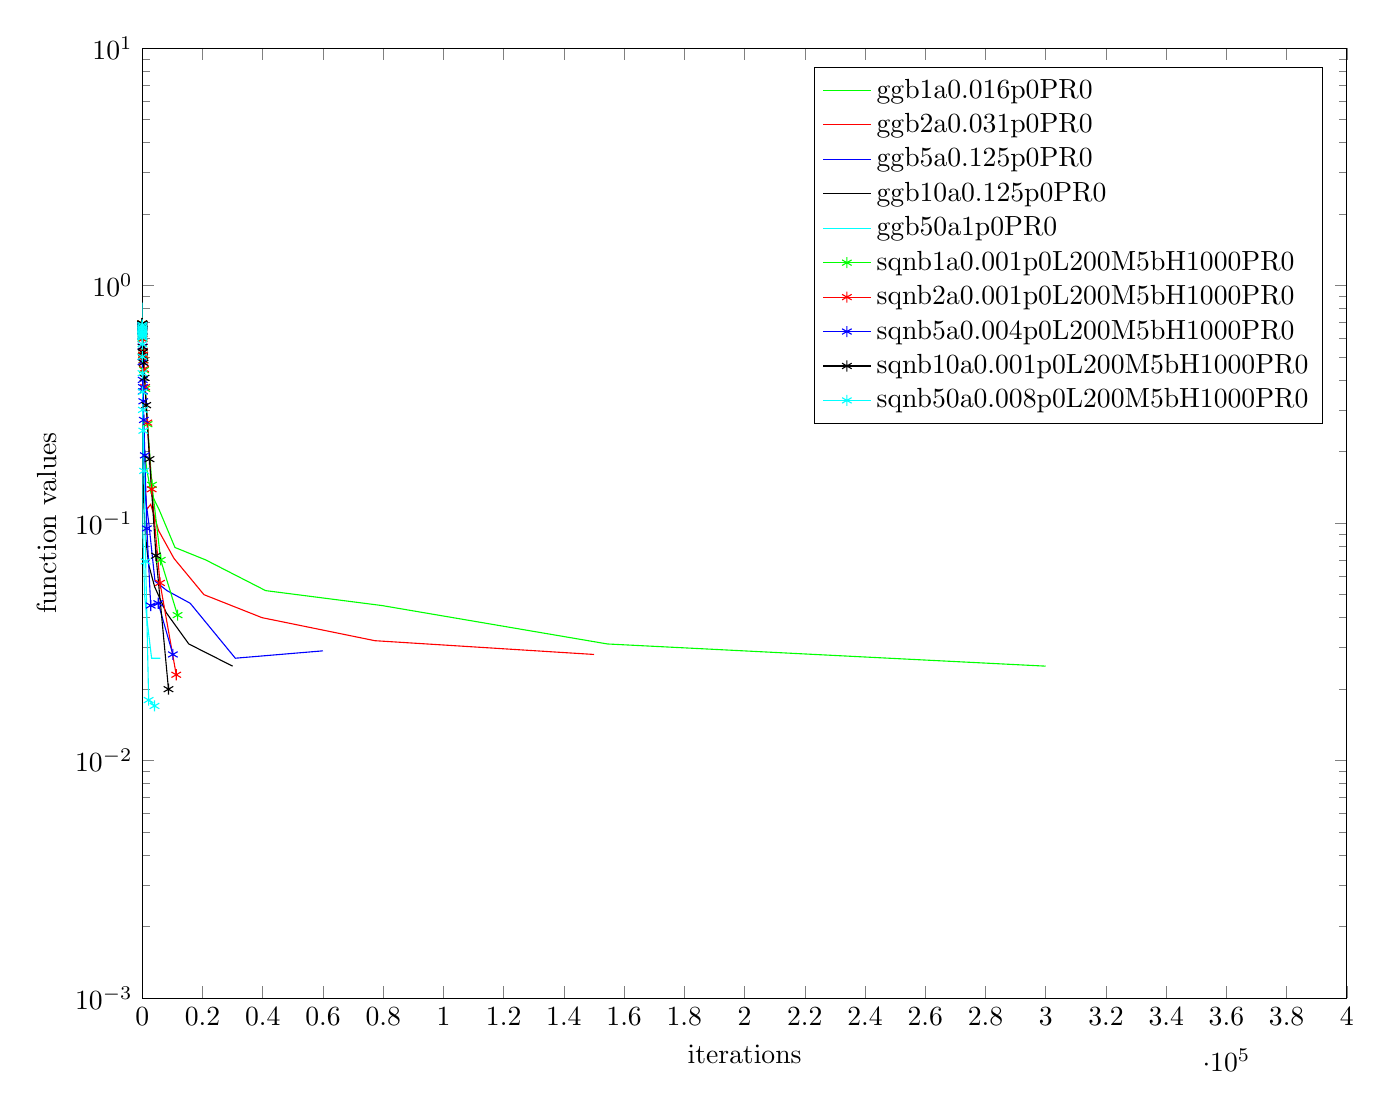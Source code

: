 % This file was created by matlab2tikz v0.4.6 running on MATLAB 8.2.
% Copyright (c) 2008--2014, Nico Schlömer <nico.schloemer@gmail.com>
% All rights reserved.
% Minimal pgfplots version: 1.3
% 
% The latest updates can be retrieved from
%   http://www.mathworks.com/matlabcentral/fileexchange/22022-matlab2tikz
% where you can also make suggestions and rate matlab2tikz.
% 
%
% defining custom colors
\definecolor{mycolor1}{rgb}{0.0,1.0,1.0}%
%
\begin{tikzpicture}

\begin{axis}[%
width=6.023in,
height=4.75in,
scale only axis,
xmin=0,
xmax=400000,
xlabel={iterations},
ymode=log,
ymin=0.001,
ymax=10,
yminorticks=true,
ylabel={function values},
legend style={draw=black,fill=white,legend cell align=left}
]
\addplot [color=green,solid]
  table[row sep=crcr]{
1	0.714	\\
2	0.696	\\
4	0.67	\\
7	0.614	\\
14	0.609	\\
28	0.542	\\
54	0.507	\\
104	0.384	\\
202	0.311	\\
393	0.248	\\
763	0.201	\\
1482	0.169	\\
2879	0.134	\\
5591	0.114	\\
10859	0.079	\\
21088	0.07	\\
40956	0.052	\\
79539	0.045	\\
154473	0.031	\\
300000	0.025	\\
};
\addlegendentry{ggb1a0.016p0PR0};

\addplot [color=red,solid]
  table[row sep=crcr]{
1	0.717	\\
2	0.693	\\
3	0.67	\\
4	0.65	\\
7	0.586	\\
14	0.555	\\
27	0.425	\\
52	0.422	\\
101	0.319	\\
197	0.28	\\
382	0.215	\\
741	0.16	\\
1440	0.114	\\
2796	0.12	\\
5430	0.093	\\
10544	0.071	\\
20478	0.05	\\
39770	0.04	\\
77237	0.032	\\
150000	0.028	\\
};
\addlegendentry{ggb2a0.031p0PR0};

\addplot [color=blue,solid]
  table[row sep=crcr]{
1	0.675	\\
2	0.696	\\
3	0.674	\\
4	0.636	\\
5	0.603	\\
6	0.574	\\
11	0.58	\\
21	0.45	\\
41	0.386	\\
79	0.346	\\
153	0.225	\\
297	0.2	\\
576	0.143	\\
1119	0.126	\\
2172	0.1	\\
4218	0.057	\\
8192	0.052	\\
15908	0.046	\\
30895	0.027	\\
60000	0.029	\\
};
\addlegendentry{ggb5a0.125p0PR0};

\addplot [color=black,solid]
  table[row sep=crcr]{
1	0.625	\\
2	0.535	\\
3	0.526	\\
4	0.508	\\
5	0.508	\\
6	0.479	\\
7	0.452	\\
11	0.356	\\
21	0.288	\\
40	0.251	\\
77	0.213	\\
149	0.18	\\
288	0.147	\\
560	0.116	\\
1086	0.088	\\
2109	0.067	\\
4096	0.054	\\
7954	0.042	\\
15448	0.031	\\
30000	0.025	\\
};
\addlegendentry{ggb10a0.125p0PR0};

\addplot [color=mycolor1,solid]
  table[row sep=crcr]{
1	0.849	\\
2	0.501	\\
3	0.471	\\
4	0.451	\\
5	0.393	\\
6	0.343	\\
7	0.359	\\
8	0.327	\\
9	0.237	\\
10	0.281	\\
16	0.219	\\
30	0.192	\\
58	0.123	\\
112	0.126	\\
218	0.09	\\
422	0.072	\\
820	0.049	\\
1591	0.039	\\
3090	0.027	\\
6000	0.027	\\
};
\addlegendentry{ggb50a1p0PR0};

\addplot [color=green,solid,mark=asterisk,mark options={solid}]
  table[row sep=crcr]{
1	0.694	\\
2	0.692	\\
4	0.688	\\
7	0.68	\\
14	0.678	\\
28	0.664	\\
54	0.643	\\
104	0.599	\\
200	0.531	\\
201	0.531	\\
202	0.53	\\
213	0.528	\\
279	0.512	\\
400	0.486	\\
600	0.441	\\
1000	0.368	\\
1759	0.261	\\
3216	0.145	\\
6117	0.07	\\
11714	0.041	\\
};
\addlegendentry{sqnb1a0.001p0L200M5bH1000PR0};

\addplot [color=red,solid,mark=asterisk,mark options={solid}]
  table[row sep=crcr]{
1	0.693	\\
2	0.692	\\
3	0.69	\\
4	0.688	\\
7	0.685	\\
14	0.674	\\
27	0.659	\\
52	0.636	\\
101	0.595	\\
197	0.529	\\
200	0.528	\\
203	0.527	\\
267	0.512	\\
390	0.484	\\
584	0.446	\\
958	0.374	\\
1679	0.265	\\
3115	0.139	\\
5885	0.056	\\
11272	0.023	\\
};
\addlegendentry{sqnb2a0.001p0L200M5bH1000PR0};

\addplot [color=blue,solid,mark=asterisk,mark options={solid}]
  table[row sep=crcr]{
1	0.689	\\
2	0.681	\\
3	0.679	\\
4	0.673	\\
5	0.667	\\
6	0.665	\\
11	0.645	\\
21	0.613	\\
41	0.554	\\
79	0.477	\\
153	0.401	\\
200	0.374	\\
235	0.359	\\
343	0.326	\\
514	0.272	\\
843	0.193	\\
1518	0.095	\\
2800	0.045	\\
5299	0.046	\\
10160	0.028	\\
};
\addlegendentry{sqnb5a0.004p0L200M5bH1000PR0};

\addplot [color=black,solid,mark=asterisk,mark options={solid}]
  table[row sep=crcr]{
1	0.692	\\
2	0.691	\\
3	0.689	\\
4	0.688	\\
5	0.688	\\
6	0.686	\\
7	0.686	\\
11	0.68	\\
21	0.668	\\
40	0.648	\\
77	0.609	\\
149	0.552	\\
200	0.523	\\
286	0.503	\\
428	0.473	\\
736	0.409	\\
1298	0.314	\\
2400	0.186	\\
4549	0.073	\\
8700	0.02	\\
};
\addlegendentry{sqnb10a0.001p0L200M5bH1000PR0};

\addplot [color=mycolor1,solid,mark=asterisk,mark options={solid}]
  table[row sep=crcr]{
1	0.683	\\
2	0.674	\\
3	0.664	\\
4	0.657	\\
5	0.648	\\
6	0.637	\\
7	0.628	\\
8	0.621	\\
9	0.613	\\
10	0.606	\\
16	0.567	\\
30	0.502	\\
58	0.428	\\
112	0.357	\\
200	0.3	\\
344	0.245	\\
600	0.166	\\
1122	0.069	\\
2121	0.018	\\
4057	0.017	\\
};
\addlegendentry{sqnb50a0.008p0L200M5bH1000PR0};

\end{axis}
\end{tikzpicture}%